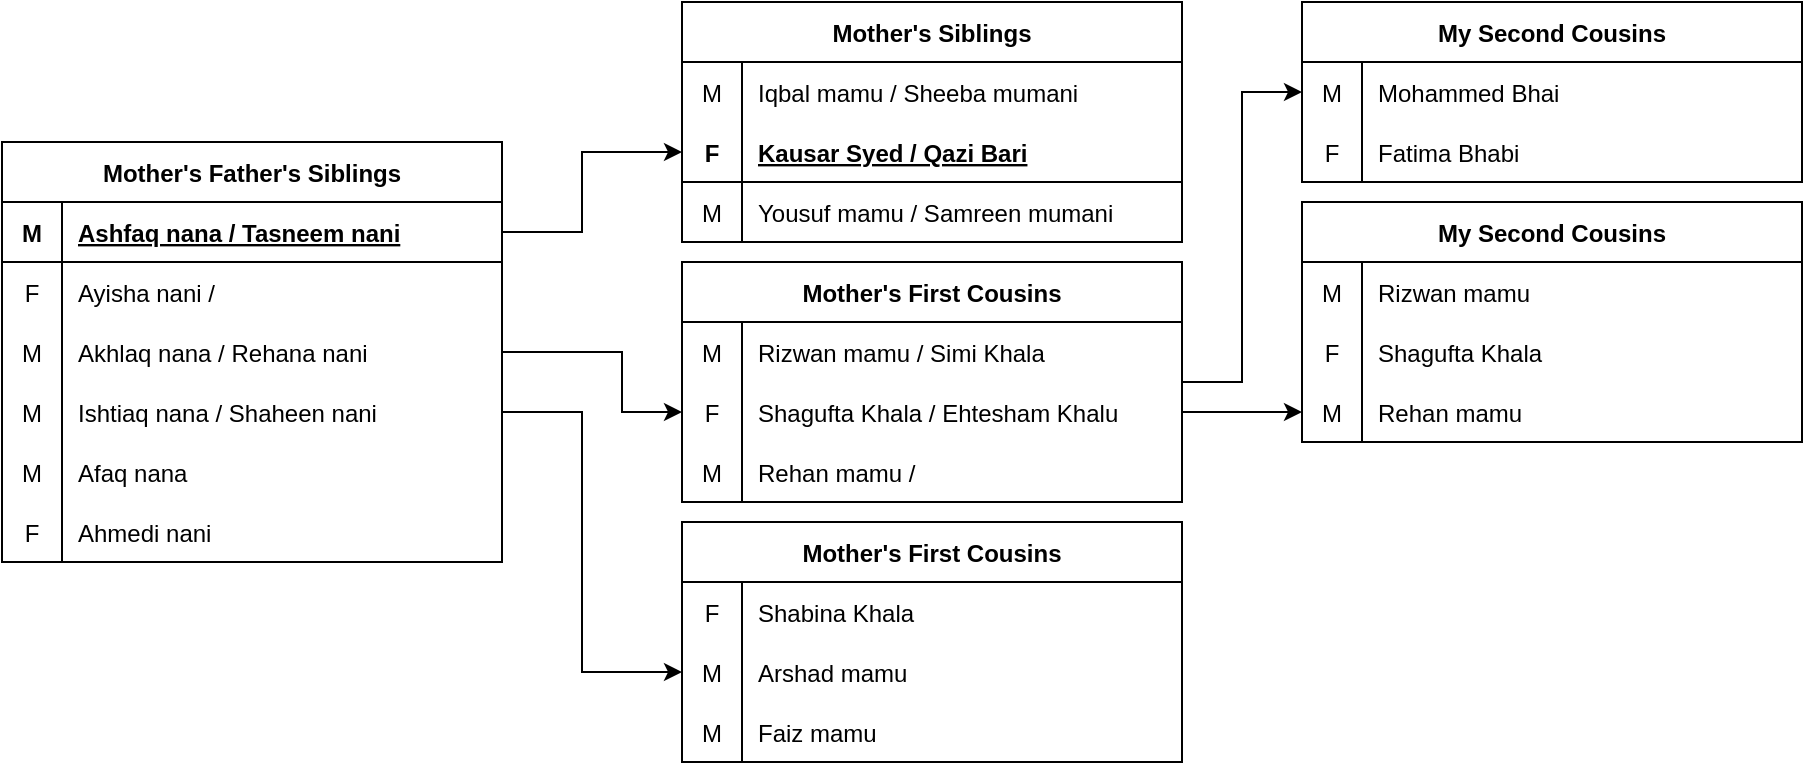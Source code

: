 <mxfile version="17.1.3" type="github">
  <diagram id="R2lEEEUBdFMjLlhIrx00" name="Page-1">
    <mxGraphModel dx="1038" dy="617" grid="1" gridSize="10" guides="1" tooltips="1" connect="1" arrows="1" fold="1" page="1" pageScale="1" pageWidth="850" pageHeight="1100" math="0" shadow="0" extFonts="Permanent Marker^https://fonts.googleapis.com/css?family=Permanent+Marker">
      <root>
        <mxCell id="0" />
        <mxCell id="1" parent="0" />
        <mxCell id="mHMQFM2_HrOaJ6C7wz9k-62" value="" style="edgeStyle=orthogonalEdgeStyle;rounded=0;orthogonalLoop=1;jettySize=auto;html=1;exitX=1;exitY=0.5;exitDx=0;exitDy=0;entryX=0;entryY=0.5;entryDx=0;entryDy=0;" edge="1" parent="1" source="C-vyLk0tnHw3VtMMgP7b-3" target="mHMQFM2_HrOaJ6C7wz9k-44">
          <mxGeometry relative="1" as="geometry">
            <Array as="points">
              <mxPoint x="340" y="155" />
              <mxPoint x="340" y="115" />
            </Array>
          </mxGeometry>
        </mxCell>
        <mxCell id="mHMQFM2_HrOaJ6C7wz9k-89" value="" style="edgeStyle=orthogonalEdgeStyle;rounded=0;orthogonalLoop=1;jettySize=auto;html=1;entryX=0;entryY=0.5;entryDx=0;entryDy=0;" edge="1" parent="1" source="C-vyLk0tnHw3VtMMgP7b-2" target="mHMQFM2_HrOaJ6C7wz9k-93">
          <mxGeometry relative="1" as="geometry">
            <Array as="points">
              <mxPoint x="360" y="215" />
              <mxPoint x="360" y="245" />
            </Array>
          </mxGeometry>
        </mxCell>
        <mxCell id="C-vyLk0tnHw3VtMMgP7b-2" value="Mother&#39;s Father&#39;s Siblings" style="shape=table;startSize=30;container=1;collapsible=1;childLayout=tableLayout;fixedRows=1;rowLines=0;fontStyle=1;align=center;resizeLast=1;" parent="1" vertex="1">
          <mxGeometry x="50" y="110" width="250" height="210" as="geometry" />
        </mxCell>
        <mxCell id="C-vyLk0tnHw3VtMMgP7b-3" value="" style="shape=partialRectangle;collapsible=0;dropTarget=0;pointerEvents=0;fillColor=none;points=[[0,0.5],[1,0.5]];portConstraint=eastwest;top=0;left=0;right=0;bottom=1;" parent="C-vyLk0tnHw3VtMMgP7b-2" vertex="1">
          <mxGeometry y="30" width="250" height="30" as="geometry" />
        </mxCell>
        <mxCell id="C-vyLk0tnHw3VtMMgP7b-4" value="M" style="shape=partialRectangle;overflow=hidden;connectable=0;fillColor=none;top=0;left=0;bottom=0;right=0;fontStyle=1;" parent="C-vyLk0tnHw3VtMMgP7b-3" vertex="1">
          <mxGeometry width="30" height="30" as="geometry">
            <mxRectangle width="30" height="30" as="alternateBounds" />
          </mxGeometry>
        </mxCell>
        <mxCell id="C-vyLk0tnHw3VtMMgP7b-5" value="Ashfaq nana / Tasneem nani" style="shape=partialRectangle;overflow=hidden;connectable=0;fillColor=none;top=0;left=0;bottom=0;right=0;align=left;spacingLeft=6;fontStyle=5;" parent="C-vyLk0tnHw3VtMMgP7b-3" vertex="1">
          <mxGeometry x="30" width="220" height="30" as="geometry">
            <mxRectangle width="220" height="30" as="alternateBounds" />
          </mxGeometry>
        </mxCell>
        <mxCell id="mHMQFM2_HrOaJ6C7wz9k-34" style="shape=partialRectangle;collapsible=0;dropTarget=0;pointerEvents=0;fillColor=none;points=[[0,0.5],[1,0.5]];portConstraint=eastwest;top=0;left=0;right=0;bottom=0;" vertex="1" parent="C-vyLk0tnHw3VtMMgP7b-2">
          <mxGeometry y="60" width="250" height="30" as="geometry" />
        </mxCell>
        <mxCell id="mHMQFM2_HrOaJ6C7wz9k-35" value="F" style="shape=partialRectangle;overflow=hidden;connectable=0;fillColor=none;top=0;left=0;bottom=0;right=0;" vertex="1" parent="mHMQFM2_HrOaJ6C7wz9k-34">
          <mxGeometry width="30" height="30" as="geometry">
            <mxRectangle width="30" height="30" as="alternateBounds" />
          </mxGeometry>
        </mxCell>
        <mxCell id="mHMQFM2_HrOaJ6C7wz9k-36" value="Ayisha nani / " style="shape=partialRectangle;overflow=hidden;connectable=0;fillColor=none;top=0;left=0;bottom=0;right=0;align=left;spacingLeft=6;" vertex="1" parent="mHMQFM2_HrOaJ6C7wz9k-34">
          <mxGeometry x="30" width="220" height="30" as="geometry">
            <mxRectangle width="220" height="30" as="alternateBounds" />
          </mxGeometry>
        </mxCell>
        <mxCell id="C-vyLk0tnHw3VtMMgP7b-6" value="" style="shape=partialRectangle;collapsible=0;dropTarget=0;pointerEvents=0;fillColor=none;points=[[0,0.5],[1,0.5]];portConstraint=eastwest;top=0;left=0;right=0;bottom=0;" parent="C-vyLk0tnHw3VtMMgP7b-2" vertex="1">
          <mxGeometry y="90" width="250" height="30" as="geometry" />
        </mxCell>
        <mxCell id="C-vyLk0tnHw3VtMMgP7b-7" value="M" style="shape=partialRectangle;overflow=hidden;connectable=0;fillColor=none;top=0;left=0;bottom=0;right=0;" parent="C-vyLk0tnHw3VtMMgP7b-6" vertex="1">
          <mxGeometry width="30" height="30" as="geometry">
            <mxRectangle width="30" height="30" as="alternateBounds" />
          </mxGeometry>
        </mxCell>
        <mxCell id="C-vyLk0tnHw3VtMMgP7b-8" value="Akhlaq nana / Rehana nani" style="shape=partialRectangle;overflow=hidden;connectable=0;fillColor=none;top=0;left=0;bottom=0;right=0;align=left;spacingLeft=6;" parent="C-vyLk0tnHw3VtMMgP7b-6" vertex="1">
          <mxGeometry x="30" width="220" height="30" as="geometry">
            <mxRectangle width="220" height="30" as="alternateBounds" />
          </mxGeometry>
        </mxCell>
        <mxCell id="C-vyLk0tnHw3VtMMgP7b-9" value="" style="shape=partialRectangle;collapsible=0;dropTarget=0;pointerEvents=0;fillColor=none;points=[[0,0.5],[1,0.5]];portConstraint=eastwest;top=0;left=0;right=0;bottom=0;" parent="C-vyLk0tnHw3VtMMgP7b-2" vertex="1">
          <mxGeometry y="120" width="250" height="30" as="geometry" />
        </mxCell>
        <mxCell id="C-vyLk0tnHw3VtMMgP7b-10" value="M" style="shape=partialRectangle;overflow=hidden;connectable=0;fillColor=none;top=0;left=0;bottom=0;right=0;" parent="C-vyLk0tnHw3VtMMgP7b-9" vertex="1">
          <mxGeometry width="30" height="30" as="geometry">
            <mxRectangle width="30" height="30" as="alternateBounds" />
          </mxGeometry>
        </mxCell>
        <mxCell id="C-vyLk0tnHw3VtMMgP7b-11" value="Ishtiaq nana / Shaheen nani" style="shape=partialRectangle;overflow=hidden;connectable=0;fillColor=none;top=0;left=0;bottom=0;right=0;align=left;spacingLeft=6;" parent="C-vyLk0tnHw3VtMMgP7b-9" vertex="1">
          <mxGeometry x="30" width="220" height="30" as="geometry">
            <mxRectangle width="220" height="30" as="alternateBounds" />
          </mxGeometry>
        </mxCell>
        <mxCell id="mHMQFM2_HrOaJ6C7wz9k-28" style="shape=partialRectangle;collapsible=0;dropTarget=0;pointerEvents=0;fillColor=none;points=[[0,0.5],[1,0.5]];portConstraint=eastwest;top=0;left=0;right=0;bottom=0;" vertex="1" parent="C-vyLk0tnHw3VtMMgP7b-2">
          <mxGeometry y="150" width="250" height="30" as="geometry" />
        </mxCell>
        <mxCell id="mHMQFM2_HrOaJ6C7wz9k-29" value="M" style="shape=partialRectangle;overflow=hidden;connectable=0;fillColor=none;top=0;left=0;bottom=0;right=0;" vertex="1" parent="mHMQFM2_HrOaJ6C7wz9k-28">
          <mxGeometry width="30" height="30" as="geometry">
            <mxRectangle width="30" height="30" as="alternateBounds" />
          </mxGeometry>
        </mxCell>
        <mxCell id="mHMQFM2_HrOaJ6C7wz9k-30" value="Afaq nana" style="shape=partialRectangle;overflow=hidden;connectable=0;fillColor=none;top=0;left=0;bottom=0;right=0;align=left;spacingLeft=6;" vertex="1" parent="mHMQFM2_HrOaJ6C7wz9k-28">
          <mxGeometry x="30" width="220" height="30" as="geometry">
            <mxRectangle width="220" height="30" as="alternateBounds" />
          </mxGeometry>
        </mxCell>
        <mxCell id="mHMQFM2_HrOaJ6C7wz9k-37" style="shape=partialRectangle;collapsible=0;dropTarget=0;pointerEvents=0;fillColor=none;points=[[0,0.5],[1,0.5]];portConstraint=eastwest;top=0;left=0;right=0;bottom=0;" vertex="1" parent="C-vyLk0tnHw3VtMMgP7b-2">
          <mxGeometry y="180" width="250" height="30" as="geometry" />
        </mxCell>
        <mxCell id="mHMQFM2_HrOaJ6C7wz9k-38" value="F" style="shape=partialRectangle;overflow=hidden;connectable=0;fillColor=none;top=0;left=0;bottom=0;right=0;" vertex="1" parent="mHMQFM2_HrOaJ6C7wz9k-37">
          <mxGeometry width="30" height="30" as="geometry">
            <mxRectangle width="30" height="30" as="alternateBounds" />
          </mxGeometry>
        </mxCell>
        <mxCell id="mHMQFM2_HrOaJ6C7wz9k-39" value="Ahmedi nani" style="shape=partialRectangle;overflow=hidden;connectable=0;fillColor=none;top=0;left=0;bottom=0;right=0;align=left;spacingLeft=6;" vertex="1" parent="mHMQFM2_HrOaJ6C7wz9k-37">
          <mxGeometry x="30" width="220" height="30" as="geometry">
            <mxRectangle width="220" height="30" as="alternateBounds" />
          </mxGeometry>
        </mxCell>
        <mxCell id="mHMQFM2_HrOaJ6C7wz9k-43" value="Mother&#39;s Siblings" style="shape=table;startSize=30;container=1;collapsible=1;childLayout=tableLayout;fixedRows=1;rowLines=0;fontStyle=1;align=center;resizeLast=1;" vertex="1" parent="1">
          <mxGeometry x="390" y="40" width="250" height="120" as="geometry" />
        </mxCell>
        <mxCell id="mHMQFM2_HrOaJ6C7wz9k-47" style="shape=partialRectangle;collapsible=0;dropTarget=0;pointerEvents=0;fillColor=none;points=[[0,0.5],[1,0.5]];portConstraint=eastwest;top=0;left=0;right=0;bottom=0;" vertex="1" parent="mHMQFM2_HrOaJ6C7wz9k-43">
          <mxGeometry y="30" width="250" height="30" as="geometry" />
        </mxCell>
        <mxCell id="mHMQFM2_HrOaJ6C7wz9k-48" value="M" style="shape=partialRectangle;overflow=hidden;connectable=0;fillColor=none;top=0;left=0;bottom=0;right=0;" vertex="1" parent="mHMQFM2_HrOaJ6C7wz9k-47">
          <mxGeometry width="30" height="30" as="geometry">
            <mxRectangle width="30" height="30" as="alternateBounds" />
          </mxGeometry>
        </mxCell>
        <mxCell id="mHMQFM2_HrOaJ6C7wz9k-49" value="Iqbal mamu / Sheeba mumani" style="shape=partialRectangle;overflow=hidden;connectable=0;fillColor=none;top=0;left=0;bottom=0;right=0;align=left;spacingLeft=6;" vertex="1" parent="mHMQFM2_HrOaJ6C7wz9k-47">
          <mxGeometry x="30" width="220" height="30" as="geometry">
            <mxRectangle width="220" height="30" as="alternateBounds" />
          </mxGeometry>
        </mxCell>
        <mxCell id="mHMQFM2_HrOaJ6C7wz9k-44" value="" style="shape=partialRectangle;collapsible=0;dropTarget=0;pointerEvents=0;fillColor=none;points=[[0,0.5],[1,0.5]];portConstraint=eastwest;top=0;left=0;right=0;bottom=1;" vertex="1" parent="mHMQFM2_HrOaJ6C7wz9k-43">
          <mxGeometry y="60" width="250" height="30" as="geometry" />
        </mxCell>
        <mxCell id="mHMQFM2_HrOaJ6C7wz9k-45" value="F" style="shape=partialRectangle;overflow=hidden;connectable=0;fillColor=none;top=0;left=0;bottom=0;right=0;fontStyle=1;" vertex="1" parent="mHMQFM2_HrOaJ6C7wz9k-44">
          <mxGeometry width="30" height="30" as="geometry">
            <mxRectangle width="30" height="30" as="alternateBounds" />
          </mxGeometry>
        </mxCell>
        <mxCell id="mHMQFM2_HrOaJ6C7wz9k-46" value="Kausar Syed / Qazi Bari" style="shape=partialRectangle;overflow=hidden;connectable=0;fillColor=none;top=0;left=0;bottom=0;right=0;align=left;spacingLeft=6;fontStyle=5;" vertex="1" parent="mHMQFM2_HrOaJ6C7wz9k-44">
          <mxGeometry x="30" width="220" height="30" as="geometry">
            <mxRectangle width="220" height="30" as="alternateBounds" />
          </mxGeometry>
        </mxCell>
        <mxCell id="mHMQFM2_HrOaJ6C7wz9k-50" value="" style="shape=partialRectangle;collapsible=0;dropTarget=0;pointerEvents=0;fillColor=none;points=[[0,0.5],[1,0.5]];portConstraint=eastwest;top=0;left=0;right=0;bottom=0;" vertex="1" parent="mHMQFM2_HrOaJ6C7wz9k-43">
          <mxGeometry y="90" width="250" height="30" as="geometry" />
        </mxCell>
        <mxCell id="mHMQFM2_HrOaJ6C7wz9k-51" value="M" style="shape=partialRectangle;overflow=hidden;connectable=0;fillColor=none;top=0;left=0;bottom=0;right=0;" vertex="1" parent="mHMQFM2_HrOaJ6C7wz9k-50">
          <mxGeometry width="30" height="30" as="geometry">
            <mxRectangle width="30" height="30" as="alternateBounds" />
          </mxGeometry>
        </mxCell>
        <mxCell id="mHMQFM2_HrOaJ6C7wz9k-52" value="Yousuf mamu / Samreen mumani" style="shape=partialRectangle;overflow=hidden;connectable=0;fillColor=none;top=0;left=0;bottom=0;right=0;align=left;spacingLeft=6;" vertex="1" parent="mHMQFM2_HrOaJ6C7wz9k-50">
          <mxGeometry x="30" width="220" height="30" as="geometry">
            <mxRectangle width="220" height="30" as="alternateBounds" />
          </mxGeometry>
        </mxCell>
        <mxCell id="mHMQFM2_HrOaJ6C7wz9k-142" value="" style="edgeStyle=orthogonalEdgeStyle;rounded=0;orthogonalLoop=1;jettySize=auto;html=1;" edge="1" parent="1" source="mHMQFM2_HrOaJ6C7wz9k-70" target="mHMQFM2_HrOaJ6C7wz9k-132">
          <mxGeometry relative="1" as="geometry">
            <Array as="points">
              <mxPoint x="670" y="230" />
              <mxPoint x="670" y="85" />
            </Array>
          </mxGeometry>
        </mxCell>
        <mxCell id="mHMQFM2_HrOaJ6C7wz9k-167" value="" style="edgeStyle=orthogonalEdgeStyle;rounded=0;orthogonalLoop=1;jettySize=auto;html=1;exitX=1;exitY=0.5;exitDx=0;exitDy=0;" edge="1" parent="1" source="mHMQFM2_HrOaJ6C7wz9k-93" target="mHMQFM2_HrOaJ6C7wz9k-157">
          <mxGeometry relative="1" as="geometry">
            <Array as="points">
              <mxPoint x="850" y="245" />
              <mxPoint x="850" y="200" />
            </Array>
          </mxGeometry>
        </mxCell>
        <mxCell id="mHMQFM2_HrOaJ6C7wz9k-70" value="Mother&#39;s First Cousins" style="shape=table;startSize=30;container=1;collapsible=1;childLayout=tableLayout;fixedRows=1;rowLines=0;fontStyle=1;align=center;resizeLast=1;" vertex="1" parent="1">
          <mxGeometry x="390" y="170" width="250" height="120" as="geometry" />
        </mxCell>
        <mxCell id="mHMQFM2_HrOaJ6C7wz9k-74" style="shape=partialRectangle;collapsible=0;dropTarget=0;pointerEvents=0;fillColor=none;points=[[0,0.5],[1,0.5]];portConstraint=eastwest;top=0;left=0;right=0;bottom=0;" vertex="1" parent="mHMQFM2_HrOaJ6C7wz9k-70">
          <mxGeometry y="30" width="250" height="30" as="geometry" />
        </mxCell>
        <mxCell id="mHMQFM2_HrOaJ6C7wz9k-75" value="M" style="shape=partialRectangle;overflow=hidden;connectable=0;fillColor=none;top=0;left=0;bottom=0;right=0;" vertex="1" parent="mHMQFM2_HrOaJ6C7wz9k-74">
          <mxGeometry width="30" height="30" as="geometry">
            <mxRectangle width="30" height="30" as="alternateBounds" />
          </mxGeometry>
        </mxCell>
        <mxCell id="mHMQFM2_HrOaJ6C7wz9k-76" value="Rizwan mamu / Simi Khala" style="shape=partialRectangle;overflow=hidden;connectable=0;fillColor=none;top=0;left=0;bottom=0;right=0;align=left;spacingLeft=6;" vertex="1" parent="mHMQFM2_HrOaJ6C7wz9k-74">
          <mxGeometry x="30" width="220" height="30" as="geometry">
            <mxRectangle width="220" height="30" as="alternateBounds" />
          </mxGeometry>
        </mxCell>
        <mxCell id="mHMQFM2_HrOaJ6C7wz9k-93" style="shape=partialRectangle;collapsible=0;dropTarget=0;pointerEvents=0;fillColor=none;points=[[0,0.5],[1,0.5]];portConstraint=eastwest;top=0;left=0;right=0;bottom=0;" vertex="1" parent="mHMQFM2_HrOaJ6C7wz9k-70">
          <mxGeometry y="60" width="250" height="30" as="geometry" />
        </mxCell>
        <mxCell id="mHMQFM2_HrOaJ6C7wz9k-94" value="F" style="shape=partialRectangle;overflow=hidden;connectable=0;fillColor=none;top=0;left=0;bottom=0;right=0;" vertex="1" parent="mHMQFM2_HrOaJ6C7wz9k-93">
          <mxGeometry width="30" height="30" as="geometry">
            <mxRectangle width="30" height="30" as="alternateBounds" />
          </mxGeometry>
        </mxCell>
        <mxCell id="mHMQFM2_HrOaJ6C7wz9k-95" value="Shagufta Khala / Ehtesham Khalu" style="shape=partialRectangle;overflow=hidden;connectable=0;fillColor=none;top=0;left=0;bottom=0;right=0;align=left;spacingLeft=6;" vertex="1" parent="mHMQFM2_HrOaJ6C7wz9k-93">
          <mxGeometry x="30" width="220" height="30" as="geometry">
            <mxRectangle width="220" height="30" as="alternateBounds" />
          </mxGeometry>
        </mxCell>
        <mxCell id="mHMQFM2_HrOaJ6C7wz9k-96" style="shape=partialRectangle;collapsible=0;dropTarget=0;pointerEvents=0;fillColor=none;points=[[0,0.5],[1,0.5]];portConstraint=eastwest;top=0;left=0;right=0;bottom=0;" vertex="1" parent="mHMQFM2_HrOaJ6C7wz9k-70">
          <mxGeometry y="90" width="250" height="30" as="geometry" />
        </mxCell>
        <mxCell id="mHMQFM2_HrOaJ6C7wz9k-97" value="M" style="shape=partialRectangle;overflow=hidden;connectable=0;fillColor=none;top=0;left=0;bottom=0;right=0;" vertex="1" parent="mHMQFM2_HrOaJ6C7wz9k-96">
          <mxGeometry width="30" height="30" as="geometry">
            <mxRectangle width="30" height="30" as="alternateBounds" />
          </mxGeometry>
        </mxCell>
        <mxCell id="mHMQFM2_HrOaJ6C7wz9k-98" value="Rehan mamu /" style="shape=partialRectangle;overflow=hidden;connectable=0;fillColor=none;top=0;left=0;bottom=0;right=0;align=left;spacingLeft=6;" vertex="1" parent="mHMQFM2_HrOaJ6C7wz9k-96">
          <mxGeometry x="30" width="220" height="30" as="geometry">
            <mxRectangle width="220" height="30" as="alternateBounds" />
          </mxGeometry>
        </mxCell>
        <mxCell id="mHMQFM2_HrOaJ6C7wz9k-120" value="Mother&#39;s First Cousins" style="shape=table;startSize=30;container=1;collapsible=1;childLayout=tableLayout;fixedRows=1;rowLines=0;fontStyle=1;align=center;resizeLast=1;" vertex="1" parent="1">
          <mxGeometry x="390" y="300" width="250" height="120" as="geometry" />
        </mxCell>
        <mxCell id="mHMQFM2_HrOaJ6C7wz9k-121" style="shape=partialRectangle;collapsible=0;dropTarget=0;pointerEvents=0;fillColor=none;points=[[0,0.5],[1,0.5]];portConstraint=eastwest;top=0;left=0;right=0;bottom=0;" vertex="1" parent="mHMQFM2_HrOaJ6C7wz9k-120">
          <mxGeometry y="30" width="250" height="30" as="geometry" />
        </mxCell>
        <mxCell id="mHMQFM2_HrOaJ6C7wz9k-122" value="F" style="shape=partialRectangle;overflow=hidden;connectable=0;fillColor=none;top=0;left=0;bottom=0;right=0;" vertex="1" parent="mHMQFM2_HrOaJ6C7wz9k-121">
          <mxGeometry width="30" height="30" as="geometry">
            <mxRectangle width="30" height="30" as="alternateBounds" />
          </mxGeometry>
        </mxCell>
        <mxCell id="mHMQFM2_HrOaJ6C7wz9k-123" value="Shabina Khala" style="shape=partialRectangle;overflow=hidden;connectable=0;fillColor=none;top=0;left=0;bottom=0;right=0;align=left;spacingLeft=6;" vertex="1" parent="mHMQFM2_HrOaJ6C7wz9k-121">
          <mxGeometry x="30" width="220" height="30" as="geometry">
            <mxRectangle width="220" height="30" as="alternateBounds" />
          </mxGeometry>
        </mxCell>
        <mxCell id="mHMQFM2_HrOaJ6C7wz9k-124" style="shape=partialRectangle;collapsible=0;dropTarget=0;pointerEvents=0;fillColor=none;points=[[0,0.5],[1,0.5]];portConstraint=eastwest;top=0;left=0;right=0;bottom=0;" vertex="1" parent="mHMQFM2_HrOaJ6C7wz9k-120">
          <mxGeometry y="60" width="250" height="30" as="geometry" />
        </mxCell>
        <mxCell id="mHMQFM2_HrOaJ6C7wz9k-125" value="M" style="shape=partialRectangle;overflow=hidden;connectable=0;fillColor=none;top=0;left=0;bottom=0;right=0;" vertex="1" parent="mHMQFM2_HrOaJ6C7wz9k-124">
          <mxGeometry width="30" height="30" as="geometry">
            <mxRectangle width="30" height="30" as="alternateBounds" />
          </mxGeometry>
        </mxCell>
        <mxCell id="mHMQFM2_HrOaJ6C7wz9k-126" value="Arshad mamu" style="shape=partialRectangle;overflow=hidden;connectable=0;fillColor=none;top=0;left=0;bottom=0;right=0;align=left;spacingLeft=6;" vertex="1" parent="mHMQFM2_HrOaJ6C7wz9k-124">
          <mxGeometry x="30" width="220" height="30" as="geometry">
            <mxRectangle width="220" height="30" as="alternateBounds" />
          </mxGeometry>
        </mxCell>
        <mxCell id="mHMQFM2_HrOaJ6C7wz9k-127" style="shape=partialRectangle;collapsible=0;dropTarget=0;pointerEvents=0;fillColor=none;points=[[0,0.5],[1,0.5]];portConstraint=eastwest;top=0;left=0;right=0;bottom=0;" vertex="1" parent="mHMQFM2_HrOaJ6C7wz9k-120">
          <mxGeometry y="90" width="250" height="30" as="geometry" />
        </mxCell>
        <mxCell id="mHMQFM2_HrOaJ6C7wz9k-128" value="M" style="shape=partialRectangle;overflow=hidden;connectable=0;fillColor=none;top=0;left=0;bottom=0;right=0;" vertex="1" parent="mHMQFM2_HrOaJ6C7wz9k-127">
          <mxGeometry width="30" height="30" as="geometry">
            <mxRectangle width="30" height="30" as="alternateBounds" />
          </mxGeometry>
        </mxCell>
        <mxCell id="mHMQFM2_HrOaJ6C7wz9k-129" value="Faiz mamu" style="shape=partialRectangle;overflow=hidden;connectable=0;fillColor=none;top=0;left=0;bottom=0;right=0;align=left;spacingLeft=6;" vertex="1" parent="mHMQFM2_HrOaJ6C7wz9k-127">
          <mxGeometry x="30" width="220" height="30" as="geometry">
            <mxRectangle width="220" height="30" as="alternateBounds" />
          </mxGeometry>
        </mxCell>
        <mxCell id="mHMQFM2_HrOaJ6C7wz9k-130" style="edgeStyle=orthogonalEdgeStyle;rounded=0;orthogonalLoop=1;jettySize=auto;html=1;entryX=0;entryY=0.5;entryDx=0;entryDy=0;" edge="1" parent="1" source="C-vyLk0tnHw3VtMMgP7b-9" target="mHMQFM2_HrOaJ6C7wz9k-124">
          <mxGeometry relative="1" as="geometry">
            <Array as="points">
              <mxPoint x="340" y="245" />
              <mxPoint x="340" y="375" />
            </Array>
          </mxGeometry>
        </mxCell>
        <mxCell id="mHMQFM2_HrOaJ6C7wz9k-132" value="My Second Cousins" style="shape=table;startSize=30;container=1;collapsible=1;childLayout=tableLayout;fixedRows=1;rowLines=0;fontStyle=1;align=center;resizeLast=1;" vertex="1" parent="1">
          <mxGeometry x="700" y="40" width="250" height="90" as="geometry" />
        </mxCell>
        <mxCell id="mHMQFM2_HrOaJ6C7wz9k-133" style="shape=partialRectangle;collapsible=0;dropTarget=0;pointerEvents=0;fillColor=none;points=[[0,0.5],[1,0.5]];portConstraint=eastwest;top=0;left=0;right=0;bottom=0;" vertex="1" parent="mHMQFM2_HrOaJ6C7wz9k-132">
          <mxGeometry y="30" width="250" height="30" as="geometry" />
        </mxCell>
        <mxCell id="mHMQFM2_HrOaJ6C7wz9k-134" value="M" style="shape=partialRectangle;overflow=hidden;connectable=0;fillColor=none;top=0;left=0;bottom=0;right=0;" vertex="1" parent="mHMQFM2_HrOaJ6C7wz9k-133">
          <mxGeometry width="30" height="30" as="geometry">
            <mxRectangle width="30" height="30" as="alternateBounds" />
          </mxGeometry>
        </mxCell>
        <mxCell id="mHMQFM2_HrOaJ6C7wz9k-135" value="Mohammed Bhai" style="shape=partialRectangle;overflow=hidden;connectable=0;fillColor=none;top=0;left=0;bottom=0;right=0;align=left;spacingLeft=6;" vertex="1" parent="mHMQFM2_HrOaJ6C7wz9k-133">
          <mxGeometry x="30" width="220" height="30" as="geometry">
            <mxRectangle width="220" height="30" as="alternateBounds" />
          </mxGeometry>
        </mxCell>
        <mxCell id="mHMQFM2_HrOaJ6C7wz9k-136" style="shape=partialRectangle;collapsible=0;dropTarget=0;pointerEvents=0;fillColor=none;points=[[0,0.5],[1,0.5]];portConstraint=eastwest;top=0;left=0;right=0;bottom=0;" vertex="1" parent="mHMQFM2_HrOaJ6C7wz9k-132">
          <mxGeometry y="60" width="250" height="30" as="geometry" />
        </mxCell>
        <mxCell id="mHMQFM2_HrOaJ6C7wz9k-137" value="F" style="shape=partialRectangle;overflow=hidden;connectable=0;fillColor=none;top=0;left=0;bottom=0;right=0;" vertex="1" parent="mHMQFM2_HrOaJ6C7wz9k-136">
          <mxGeometry width="30" height="30" as="geometry">
            <mxRectangle width="30" height="30" as="alternateBounds" />
          </mxGeometry>
        </mxCell>
        <mxCell id="mHMQFM2_HrOaJ6C7wz9k-138" value="Fatima Bhabi" style="shape=partialRectangle;overflow=hidden;connectable=0;fillColor=none;top=0;left=0;bottom=0;right=0;align=left;spacingLeft=6;" vertex="1" parent="mHMQFM2_HrOaJ6C7wz9k-136">
          <mxGeometry x="30" width="220" height="30" as="geometry">
            <mxRectangle width="220" height="30" as="alternateBounds" />
          </mxGeometry>
        </mxCell>
        <mxCell id="mHMQFM2_HrOaJ6C7wz9k-157" value="My Second Cousins" style="shape=table;startSize=30;container=1;collapsible=1;childLayout=tableLayout;fixedRows=1;rowLines=0;fontStyle=1;align=center;resizeLast=1;" vertex="1" parent="1">
          <mxGeometry x="700" y="140" width="250" height="120" as="geometry" />
        </mxCell>
        <mxCell id="mHMQFM2_HrOaJ6C7wz9k-158" style="shape=partialRectangle;collapsible=0;dropTarget=0;pointerEvents=0;fillColor=none;points=[[0,0.5],[1,0.5]];portConstraint=eastwest;top=0;left=0;right=0;bottom=0;" vertex="1" parent="mHMQFM2_HrOaJ6C7wz9k-157">
          <mxGeometry y="30" width="250" height="30" as="geometry" />
        </mxCell>
        <mxCell id="mHMQFM2_HrOaJ6C7wz9k-159" value="M" style="shape=partialRectangle;overflow=hidden;connectable=0;fillColor=none;top=0;left=0;bottom=0;right=0;" vertex="1" parent="mHMQFM2_HrOaJ6C7wz9k-158">
          <mxGeometry width="30" height="30" as="geometry">
            <mxRectangle width="30" height="30" as="alternateBounds" />
          </mxGeometry>
        </mxCell>
        <mxCell id="mHMQFM2_HrOaJ6C7wz9k-160" value="Rizwan mamu" style="shape=partialRectangle;overflow=hidden;connectable=0;fillColor=none;top=0;left=0;bottom=0;right=0;align=left;spacingLeft=6;" vertex="1" parent="mHMQFM2_HrOaJ6C7wz9k-158">
          <mxGeometry x="30" width="220" height="30" as="geometry">
            <mxRectangle width="220" height="30" as="alternateBounds" />
          </mxGeometry>
        </mxCell>
        <mxCell id="mHMQFM2_HrOaJ6C7wz9k-161" style="shape=partialRectangle;collapsible=0;dropTarget=0;pointerEvents=0;fillColor=none;points=[[0,0.5],[1,0.5]];portConstraint=eastwest;top=0;left=0;right=0;bottom=0;" vertex="1" parent="mHMQFM2_HrOaJ6C7wz9k-157">
          <mxGeometry y="60" width="250" height="30" as="geometry" />
        </mxCell>
        <mxCell id="mHMQFM2_HrOaJ6C7wz9k-162" value="F" style="shape=partialRectangle;overflow=hidden;connectable=0;fillColor=none;top=0;left=0;bottom=0;right=0;" vertex="1" parent="mHMQFM2_HrOaJ6C7wz9k-161">
          <mxGeometry width="30" height="30" as="geometry">
            <mxRectangle width="30" height="30" as="alternateBounds" />
          </mxGeometry>
        </mxCell>
        <mxCell id="mHMQFM2_HrOaJ6C7wz9k-163" value="Shagufta Khala" style="shape=partialRectangle;overflow=hidden;connectable=0;fillColor=none;top=0;left=0;bottom=0;right=0;align=left;spacingLeft=6;" vertex="1" parent="mHMQFM2_HrOaJ6C7wz9k-161">
          <mxGeometry x="30" width="220" height="30" as="geometry">
            <mxRectangle width="220" height="30" as="alternateBounds" />
          </mxGeometry>
        </mxCell>
        <mxCell id="mHMQFM2_HrOaJ6C7wz9k-164" style="shape=partialRectangle;collapsible=0;dropTarget=0;pointerEvents=0;fillColor=none;points=[[0,0.5],[1,0.5]];portConstraint=eastwest;top=0;left=0;right=0;bottom=0;" vertex="1" parent="mHMQFM2_HrOaJ6C7wz9k-157">
          <mxGeometry y="90" width="250" height="30" as="geometry" />
        </mxCell>
        <mxCell id="mHMQFM2_HrOaJ6C7wz9k-165" value="M" style="shape=partialRectangle;overflow=hidden;connectable=0;fillColor=none;top=0;left=0;bottom=0;right=0;" vertex="1" parent="mHMQFM2_HrOaJ6C7wz9k-164">
          <mxGeometry width="30" height="30" as="geometry">
            <mxRectangle width="30" height="30" as="alternateBounds" />
          </mxGeometry>
        </mxCell>
        <mxCell id="mHMQFM2_HrOaJ6C7wz9k-166" value="Rehan mamu" style="shape=partialRectangle;overflow=hidden;connectable=0;fillColor=none;top=0;left=0;bottom=0;right=0;align=left;spacingLeft=6;" vertex="1" parent="mHMQFM2_HrOaJ6C7wz9k-164">
          <mxGeometry x="30" width="220" height="30" as="geometry">
            <mxRectangle width="220" height="30" as="alternateBounds" />
          </mxGeometry>
        </mxCell>
      </root>
    </mxGraphModel>
  </diagram>
</mxfile>
